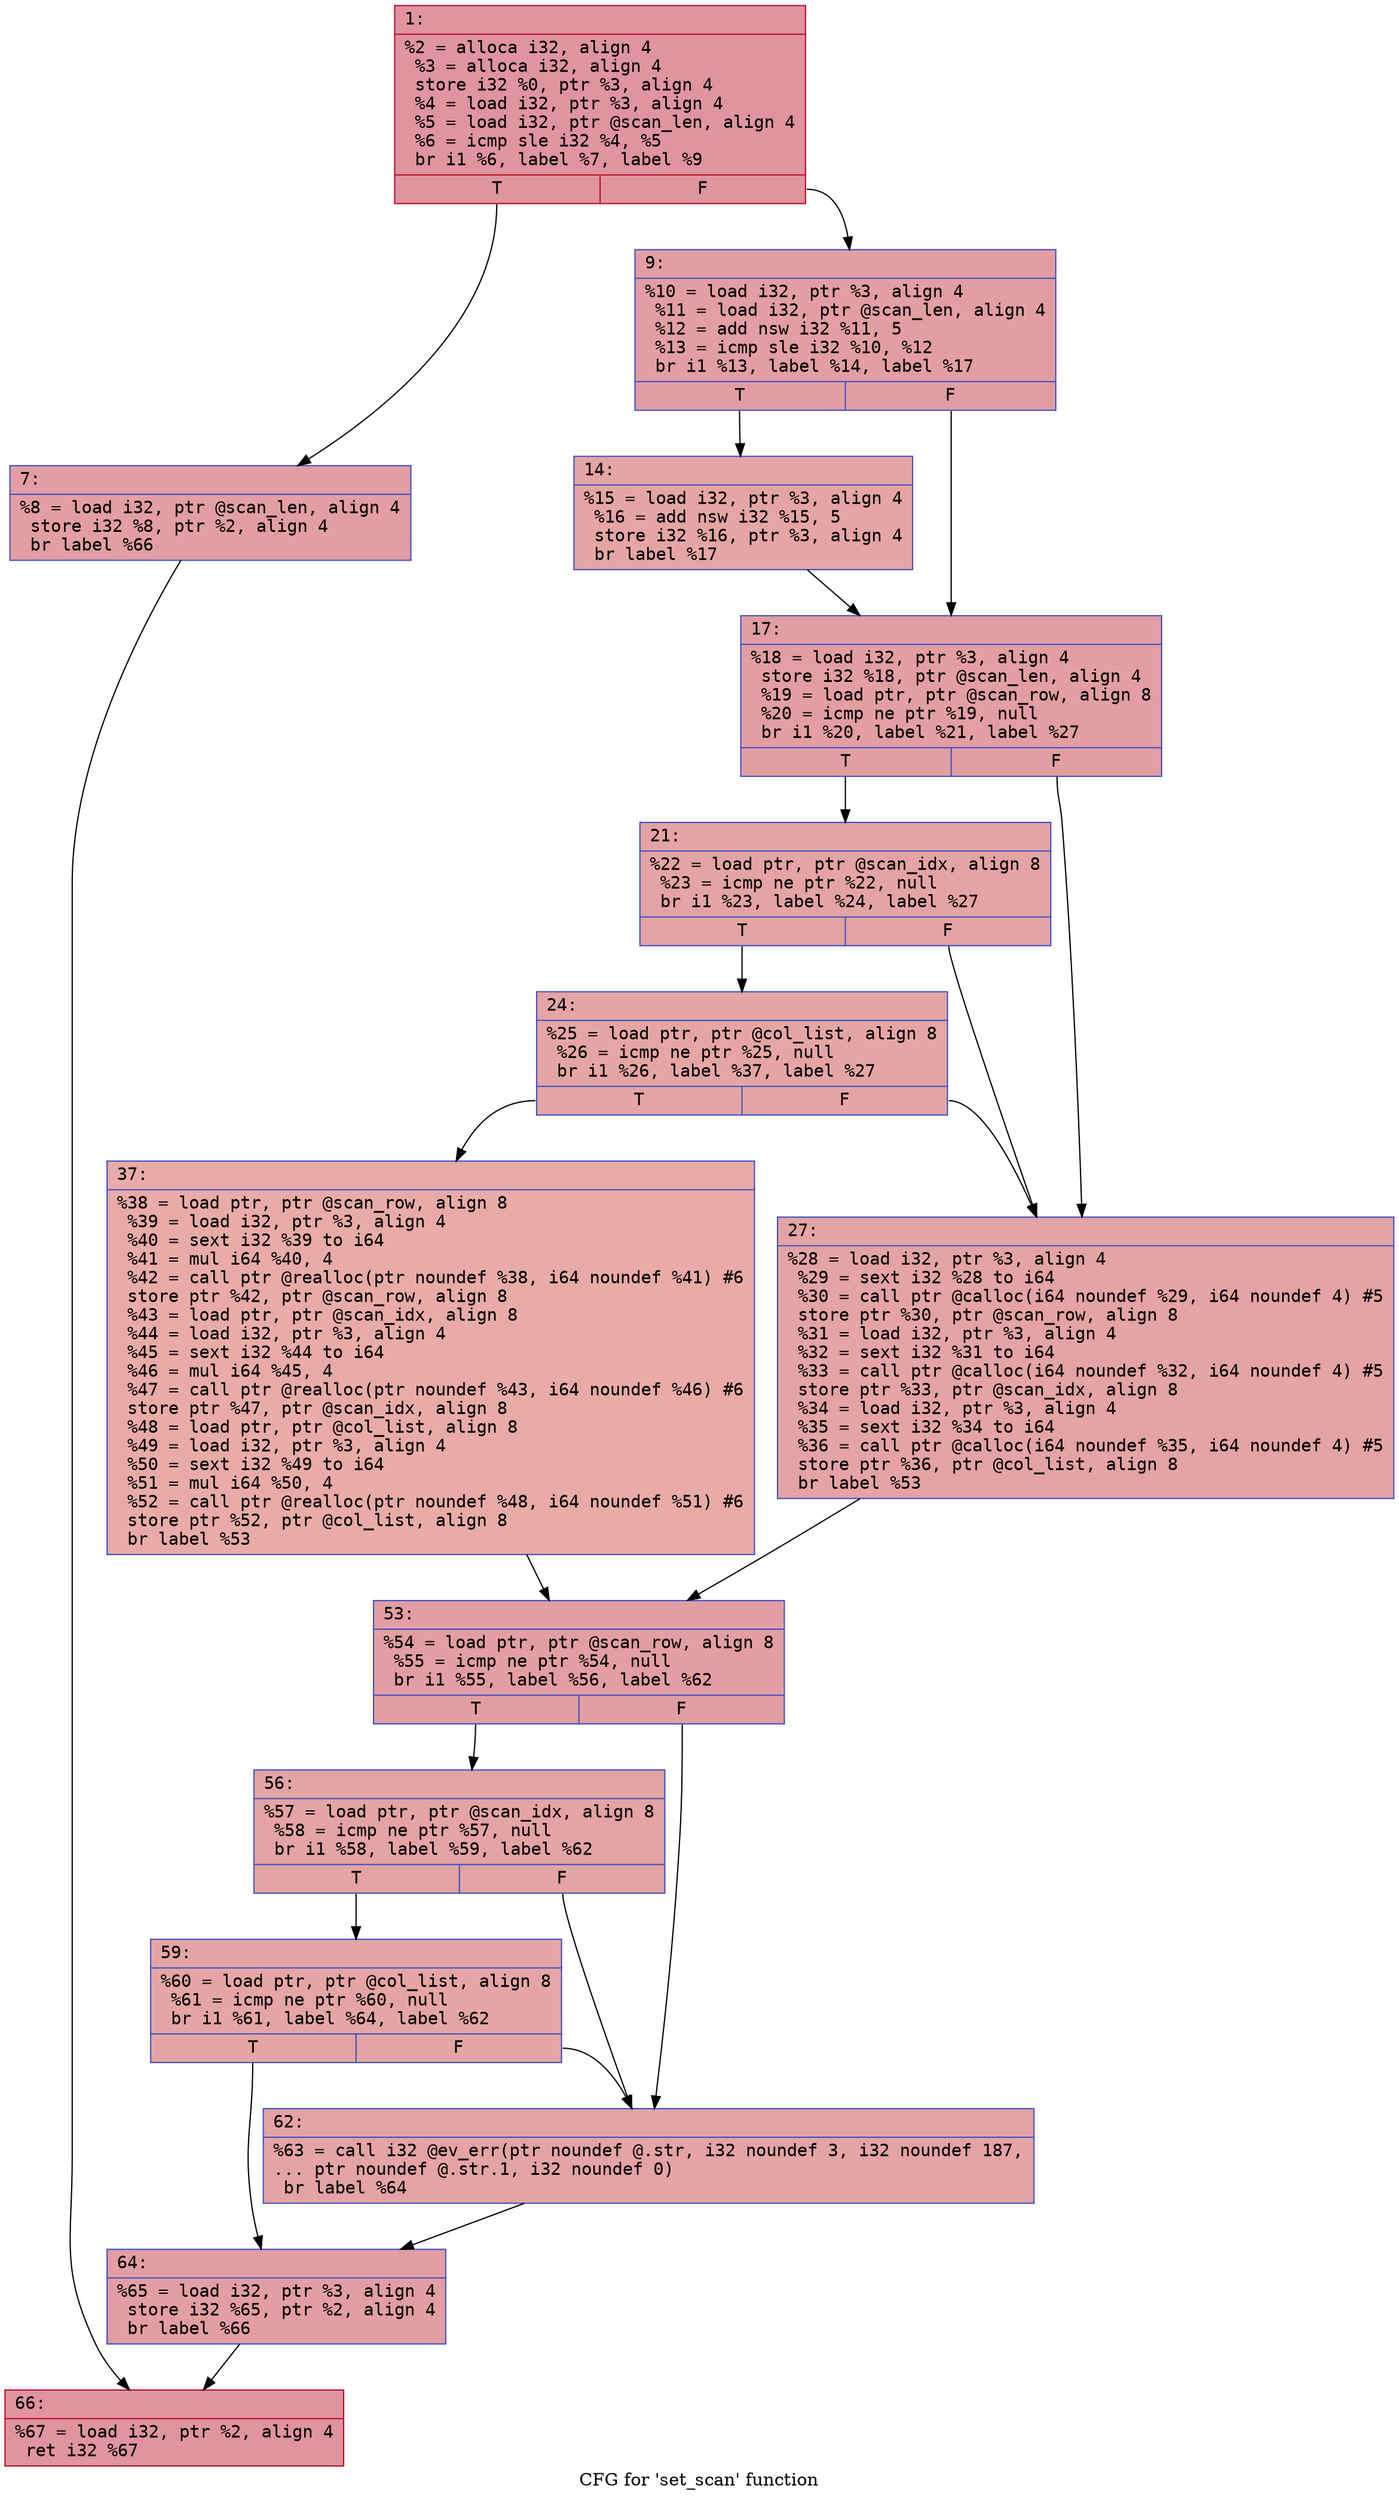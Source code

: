 digraph "CFG for 'set_scan' function" {
	label="CFG for 'set_scan' function";

	Node0x6000023b5fe0 [shape=record,color="#b70d28ff", style=filled, fillcolor="#b70d2870" fontname="Courier",label="{1:\l|  %2 = alloca i32, align 4\l  %3 = alloca i32, align 4\l  store i32 %0, ptr %3, align 4\l  %4 = load i32, ptr %3, align 4\l  %5 = load i32, ptr @scan_len, align 4\l  %6 = icmp sle i32 %4, %5\l  br i1 %6, label %7, label %9\l|{<s0>T|<s1>F}}"];
	Node0x6000023b5fe0:s0 -> Node0x6000023b6030[tooltip="1 -> 7\nProbability 50.00%" ];
	Node0x6000023b5fe0:s1 -> Node0x6000023b6080[tooltip="1 -> 9\nProbability 50.00%" ];
	Node0x6000023b6030 [shape=record,color="#3d50c3ff", style=filled, fillcolor="#be242e70" fontname="Courier",label="{7:\l|  %8 = load i32, ptr @scan_len, align 4\l  store i32 %8, ptr %2, align 4\l  br label %66\l}"];
	Node0x6000023b6030 -> Node0x6000023b6440[tooltip="7 -> 66\nProbability 100.00%" ];
	Node0x6000023b6080 [shape=record,color="#3d50c3ff", style=filled, fillcolor="#be242e70" fontname="Courier",label="{9:\l|  %10 = load i32, ptr %3, align 4\l  %11 = load i32, ptr @scan_len, align 4\l  %12 = add nsw i32 %11, 5\l  %13 = icmp sle i32 %10, %12\l  br i1 %13, label %14, label %17\l|{<s0>T|<s1>F}}"];
	Node0x6000023b6080:s0 -> Node0x6000023b60d0[tooltip="9 -> 14\nProbability 50.00%" ];
	Node0x6000023b6080:s1 -> Node0x6000023b6120[tooltip="9 -> 17\nProbability 50.00%" ];
	Node0x6000023b60d0 [shape=record,color="#3d50c3ff", style=filled, fillcolor="#c5333470" fontname="Courier",label="{14:\l|  %15 = load i32, ptr %3, align 4\l  %16 = add nsw i32 %15, 5\l  store i32 %16, ptr %3, align 4\l  br label %17\l}"];
	Node0x6000023b60d0 -> Node0x6000023b6120[tooltip="14 -> 17\nProbability 100.00%" ];
	Node0x6000023b6120 [shape=record,color="#3d50c3ff", style=filled, fillcolor="#be242e70" fontname="Courier",label="{17:\l|  %18 = load i32, ptr %3, align 4\l  store i32 %18, ptr @scan_len, align 4\l  %19 = load ptr, ptr @scan_row, align 8\l  %20 = icmp ne ptr %19, null\l  br i1 %20, label %21, label %27\l|{<s0>T|<s1>F}}"];
	Node0x6000023b6120:s0 -> Node0x6000023b6170[tooltip="17 -> 21\nProbability 62.50%" ];
	Node0x6000023b6120:s1 -> Node0x6000023b6210[tooltip="17 -> 27\nProbability 37.50%" ];
	Node0x6000023b6170 [shape=record,color="#3d50c3ff", style=filled, fillcolor="#c32e3170" fontname="Courier",label="{21:\l|  %22 = load ptr, ptr @scan_idx, align 8\l  %23 = icmp ne ptr %22, null\l  br i1 %23, label %24, label %27\l|{<s0>T|<s1>F}}"];
	Node0x6000023b6170:s0 -> Node0x6000023b61c0[tooltip="21 -> 24\nProbability 62.50%" ];
	Node0x6000023b6170:s1 -> Node0x6000023b6210[tooltip="21 -> 27\nProbability 37.50%" ];
	Node0x6000023b61c0 [shape=record,color="#3d50c3ff", style=filled, fillcolor="#c5333470" fontname="Courier",label="{24:\l|  %25 = load ptr, ptr @col_list, align 8\l  %26 = icmp ne ptr %25, null\l  br i1 %26, label %37, label %27\l|{<s0>T|<s1>F}}"];
	Node0x6000023b61c0:s0 -> Node0x6000023b6260[tooltip="24 -> 37\nProbability 62.50%" ];
	Node0x6000023b61c0:s1 -> Node0x6000023b6210[tooltip="24 -> 27\nProbability 37.50%" ];
	Node0x6000023b6210 [shape=record,color="#3d50c3ff", style=filled, fillcolor="#c32e3170" fontname="Courier",label="{27:\l|  %28 = load i32, ptr %3, align 4\l  %29 = sext i32 %28 to i64\l  %30 = call ptr @calloc(i64 noundef %29, i64 noundef 4) #5\l  store ptr %30, ptr @scan_row, align 8\l  %31 = load i32, ptr %3, align 4\l  %32 = sext i32 %31 to i64\l  %33 = call ptr @calloc(i64 noundef %32, i64 noundef 4) #5\l  store ptr %33, ptr @scan_idx, align 8\l  %34 = load i32, ptr %3, align 4\l  %35 = sext i32 %34 to i64\l  %36 = call ptr @calloc(i64 noundef %35, i64 noundef 4) #5\l  store ptr %36, ptr @col_list, align 8\l  br label %53\l}"];
	Node0x6000023b6210 -> Node0x6000023b62b0[tooltip="27 -> 53\nProbability 100.00%" ];
	Node0x6000023b6260 [shape=record,color="#3d50c3ff", style=filled, fillcolor="#cc403a70" fontname="Courier",label="{37:\l|  %38 = load ptr, ptr @scan_row, align 8\l  %39 = load i32, ptr %3, align 4\l  %40 = sext i32 %39 to i64\l  %41 = mul i64 %40, 4\l  %42 = call ptr @realloc(ptr noundef %38, i64 noundef %41) #6\l  store ptr %42, ptr @scan_row, align 8\l  %43 = load ptr, ptr @scan_idx, align 8\l  %44 = load i32, ptr %3, align 4\l  %45 = sext i32 %44 to i64\l  %46 = mul i64 %45, 4\l  %47 = call ptr @realloc(ptr noundef %43, i64 noundef %46) #6\l  store ptr %47, ptr @scan_idx, align 8\l  %48 = load ptr, ptr @col_list, align 8\l  %49 = load i32, ptr %3, align 4\l  %50 = sext i32 %49 to i64\l  %51 = mul i64 %50, 4\l  %52 = call ptr @realloc(ptr noundef %48, i64 noundef %51) #6\l  store ptr %52, ptr @col_list, align 8\l  br label %53\l}"];
	Node0x6000023b6260 -> Node0x6000023b62b0[tooltip="37 -> 53\nProbability 100.00%" ];
	Node0x6000023b62b0 [shape=record,color="#3d50c3ff", style=filled, fillcolor="#be242e70" fontname="Courier",label="{53:\l|  %54 = load ptr, ptr @scan_row, align 8\l  %55 = icmp ne ptr %54, null\l  br i1 %55, label %56, label %62\l|{<s0>T|<s1>F}}"];
	Node0x6000023b62b0:s0 -> Node0x6000023b6300[tooltip="53 -> 56\nProbability 62.50%" ];
	Node0x6000023b62b0:s1 -> Node0x6000023b63a0[tooltip="53 -> 62\nProbability 37.50%" ];
	Node0x6000023b6300 [shape=record,color="#3d50c3ff", style=filled, fillcolor="#c32e3170" fontname="Courier",label="{56:\l|  %57 = load ptr, ptr @scan_idx, align 8\l  %58 = icmp ne ptr %57, null\l  br i1 %58, label %59, label %62\l|{<s0>T|<s1>F}}"];
	Node0x6000023b6300:s0 -> Node0x6000023b6350[tooltip="56 -> 59\nProbability 62.50%" ];
	Node0x6000023b6300:s1 -> Node0x6000023b63a0[tooltip="56 -> 62\nProbability 37.50%" ];
	Node0x6000023b6350 [shape=record,color="#3d50c3ff", style=filled, fillcolor="#c5333470" fontname="Courier",label="{59:\l|  %60 = load ptr, ptr @col_list, align 8\l  %61 = icmp ne ptr %60, null\l  br i1 %61, label %64, label %62\l|{<s0>T|<s1>F}}"];
	Node0x6000023b6350:s0 -> Node0x6000023b63f0[tooltip="59 -> 64\nProbability 62.50%" ];
	Node0x6000023b6350:s1 -> Node0x6000023b63a0[tooltip="59 -> 62\nProbability 37.50%" ];
	Node0x6000023b63a0 [shape=record,color="#3d50c3ff", style=filled, fillcolor="#c32e3170" fontname="Courier",label="{62:\l|  %63 = call i32 @ev_err(ptr noundef @.str, i32 noundef 3, i32 noundef 187,\l... ptr noundef @.str.1, i32 noundef 0)\l  br label %64\l}"];
	Node0x6000023b63a0 -> Node0x6000023b63f0[tooltip="62 -> 64\nProbability 100.00%" ];
	Node0x6000023b63f0 [shape=record,color="#3d50c3ff", style=filled, fillcolor="#be242e70" fontname="Courier",label="{64:\l|  %65 = load i32, ptr %3, align 4\l  store i32 %65, ptr %2, align 4\l  br label %66\l}"];
	Node0x6000023b63f0 -> Node0x6000023b6440[tooltip="64 -> 66\nProbability 100.00%" ];
	Node0x6000023b6440 [shape=record,color="#b70d28ff", style=filled, fillcolor="#b70d2870" fontname="Courier",label="{66:\l|  %67 = load i32, ptr %2, align 4\l  ret i32 %67\l}"];
}
